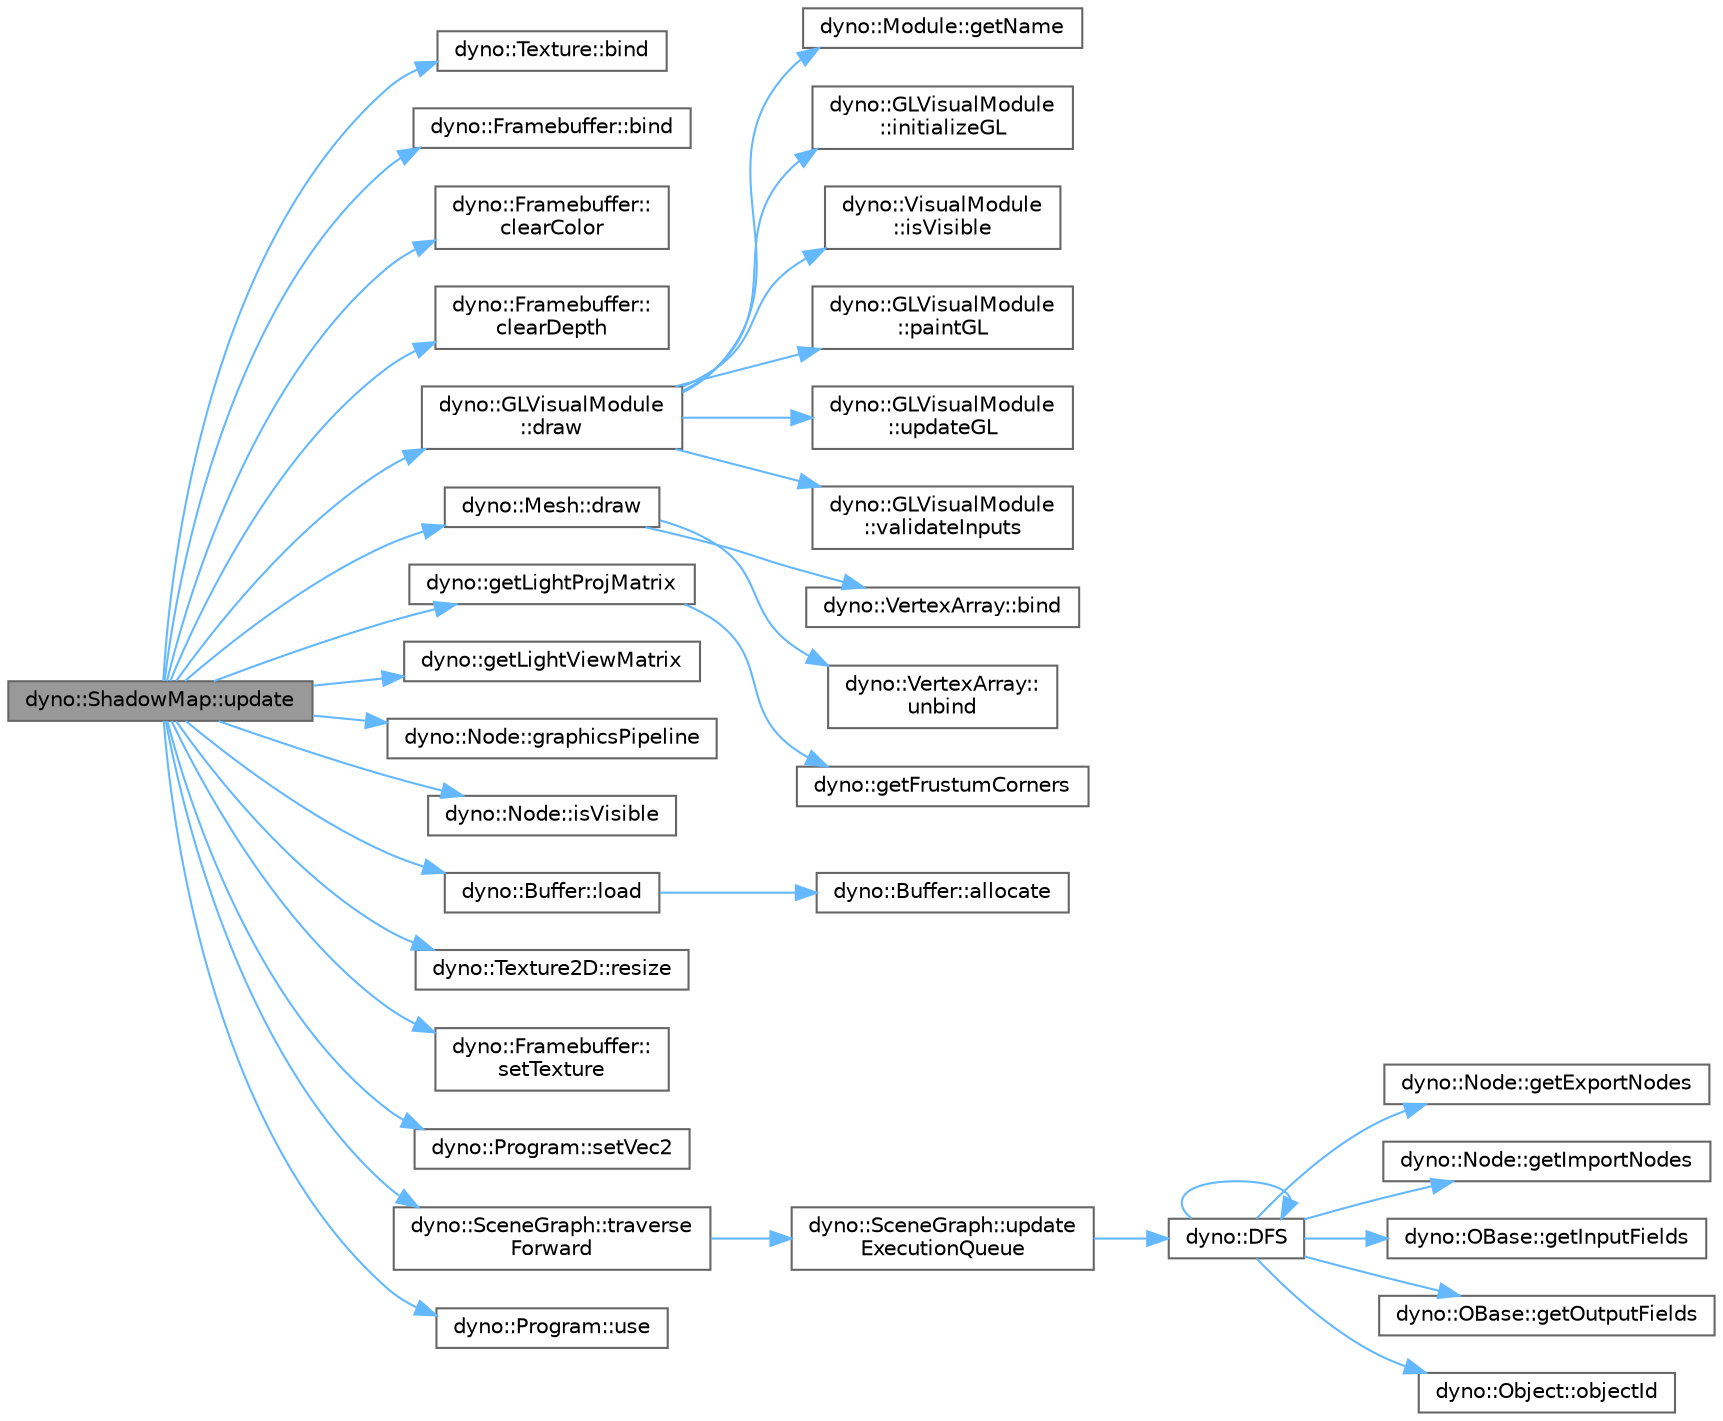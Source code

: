 digraph "dyno::ShadowMap::update"
{
 // LATEX_PDF_SIZE
  bgcolor="transparent";
  edge [fontname=Helvetica,fontsize=10,labelfontname=Helvetica,labelfontsize=10];
  node [fontname=Helvetica,fontsize=10,shape=box,height=0.2,width=0.4];
  rankdir="LR";
  Node1 [id="Node000001",label="dyno::ShadowMap::update",height=0.2,width=0.4,color="gray40", fillcolor="grey60", style="filled", fontcolor="black",tooltip=" "];
  Node1 -> Node2 [id="edge1_Node000001_Node000002",color="steelblue1",style="solid",tooltip=" "];
  Node2 [id="Node000002",label="dyno::Texture::bind",height=0.2,width=0.4,color="grey40", fillcolor="white", style="filled",URL="$classdyno_1_1_texture.html#a9b5f43ad11e544c21b77d517cb43c955",tooltip=" "];
  Node1 -> Node3 [id="edge2_Node000001_Node000003",color="steelblue1",style="solid",tooltip=" "];
  Node3 [id="Node000003",label="dyno::Framebuffer::bind",height=0.2,width=0.4,color="grey40", fillcolor="white", style="filled",URL="$classdyno_1_1_framebuffer.html#a8a33e123f1b48f2184b34063340ed269",tooltip=" "];
  Node1 -> Node4 [id="edge3_Node000001_Node000004",color="steelblue1",style="solid",tooltip=" "];
  Node4 [id="Node000004",label="dyno::Framebuffer::\lclearColor",height=0.2,width=0.4,color="grey40", fillcolor="white", style="filled",URL="$classdyno_1_1_framebuffer.html#ac7a7e349cf648b69392bfe2a8e023c4e",tooltip=" "];
  Node1 -> Node5 [id="edge4_Node000001_Node000005",color="steelblue1",style="solid",tooltip=" "];
  Node5 [id="Node000005",label="dyno::Framebuffer::\lclearDepth",height=0.2,width=0.4,color="grey40", fillcolor="white", style="filled",URL="$classdyno_1_1_framebuffer.html#aded44c5822014dd5e9d006addb22ba85",tooltip=" "];
  Node1 -> Node6 [id="edge5_Node000001_Node000006",color="steelblue1",style="solid",tooltip=" "];
  Node6 [id="Node000006",label="dyno::GLVisualModule\l::draw",height=0.2,width=0.4,color="grey40", fillcolor="white", style="filled",URL="$classdyno_1_1_g_l_visual_module.html#a0ccf24fafc4f5ce446e489c592496a5a",tooltip=" "];
  Node6 -> Node7 [id="edge6_Node000006_Node000007",color="steelblue1",style="solid",tooltip=" "];
  Node7 [id="Node000007",label="dyno::Module::getName",height=0.2,width=0.4,color="grey40", fillcolor="white", style="filled",URL="$classdyno_1_1_module.html#a85ee7630d700f8c249b9e4447cd6f87a",tooltip=" "];
  Node6 -> Node8 [id="edge7_Node000006_Node000008",color="steelblue1",style="solid",tooltip=" "];
  Node8 [id="Node000008",label="dyno::GLVisualModule\l::initializeGL",height=0.2,width=0.4,color="grey40", fillcolor="white", style="filled",URL="$classdyno_1_1_g_l_visual_module.html#a022d3136f404847cd6da99931b501a4d",tooltip=" "];
  Node6 -> Node9 [id="edge8_Node000006_Node000009",color="steelblue1",style="solid",tooltip=" "];
  Node9 [id="Node000009",label="dyno::VisualModule\l::isVisible",height=0.2,width=0.4,color="grey40", fillcolor="white", style="filled",URL="$classdyno_1_1_visual_module.html#ae78e0a26ae08fa7107f523889602ce2f",tooltip=" "];
  Node6 -> Node10 [id="edge9_Node000006_Node000010",color="steelblue1",style="solid",tooltip=" "];
  Node10 [id="Node000010",label="dyno::GLVisualModule\l::paintGL",height=0.2,width=0.4,color="grey40", fillcolor="white", style="filled",URL="$classdyno_1_1_g_l_visual_module.html#a5d5cca6001bfbea657c5ede8f161ef1d",tooltip=" "];
  Node6 -> Node11 [id="edge10_Node000006_Node000011",color="steelblue1",style="solid",tooltip=" "];
  Node11 [id="Node000011",label="dyno::GLVisualModule\l::updateGL",height=0.2,width=0.4,color="grey40", fillcolor="white", style="filled",URL="$classdyno_1_1_g_l_visual_module.html#acee485c9a88efbb9354e4354c1f0e064",tooltip=" "];
  Node6 -> Node12 [id="edge11_Node000006_Node000012",color="steelblue1",style="solid",tooltip=" "];
  Node12 [id="Node000012",label="dyno::GLVisualModule\l::validateInputs",height=0.2,width=0.4,color="grey40", fillcolor="white", style="filled",URL="$classdyno_1_1_g_l_visual_module.html#a5586f9528a332eb44e336de5ca7778c6",tooltip=" "];
  Node1 -> Node13 [id="edge12_Node000001_Node000013",color="steelblue1",style="solid",tooltip=" "];
  Node13 [id="Node000013",label="dyno::Mesh::draw",height=0.2,width=0.4,color="grey40", fillcolor="white", style="filled",URL="$classdyno_1_1_mesh.html#a5633c7e812b54805edda47c970dac823",tooltip=" "];
  Node13 -> Node14 [id="edge13_Node000013_Node000014",color="steelblue1",style="solid",tooltip=" "];
  Node14 [id="Node000014",label="dyno::VertexArray::bind",height=0.2,width=0.4,color="grey40", fillcolor="white", style="filled",URL="$classdyno_1_1_vertex_array.html#a7bf87d6e04ba0fd394a1b7f652ef6f93",tooltip=" "];
  Node13 -> Node15 [id="edge14_Node000013_Node000015",color="steelblue1",style="solid",tooltip=" "];
  Node15 [id="Node000015",label="dyno::VertexArray::\lunbind",height=0.2,width=0.4,color="grey40", fillcolor="white", style="filled",URL="$classdyno_1_1_vertex_array.html#a1229a2c233851d00fd63518648418d14",tooltip=" "];
  Node1 -> Node16 [id="edge15_Node000001_Node000016",color="steelblue1",style="solid",tooltip=" "];
  Node16 [id="Node000016",label="dyno::getLightProjMatrix",height=0.2,width=0.4,color="grey40", fillcolor="white", style="filled",URL="$namespacedyno.html#a8cadb46e9c9cf09a2ae169a392e198c0",tooltip=" "];
  Node16 -> Node17 [id="edge16_Node000016_Node000017",color="steelblue1",style="solid",tooltip=" "];
  Node17 [id="Node000017",label="dyno::getFrustumCorners",height=0.2,width=0.4,color="grey40", fillcolor="white", style="filled",URL="$namespacedyno.html#a5eaf65d3313ec90142d9e1896887696c",tooltip=" "];
  Node1 -> Node18 [id="edge17_Node000001_Node000018",color="steelblue1",style="solid",tooltip=" "];
  Node18 [id="Node000018",label="dyno::getLightViewMatrix",height=0.2,width=0.4,color="grey40", fillcolor="white", style="filled",URL="$namespacedyno.html#a241fe867c3027f3777129627ac9d6868",tooltip=" "];
  Node1 -> Node19 [id="edge18_Node000001_Node000019",color="steelblue1",style="solid",tooltip=" "];
  Node19 [id="Node000019",label="dyno::Node::graphicsPipeline",height=0.2,width=0.4,color="grey40", fillcolor="white", style="filled",URL="$classdyno_1_1_node.html#a0a775162e9f479bc5b4252fc2afc1226",tooltip=" "];
  Node1 -> Node20 [id="edge19_Node000001_Node000020",color="steelblue1",style="solid",tooltip=" "];
  Node20 [id="Node000020",label="dyno::Node::isVisible",height=0.2,width=0.4,color="grey40", fillcolor="white", style="filled",URL="$classdyno_1_1_node.html#ad555a5521d52658b266ea6241a43d584",tooltip="Check the visibility of context."];
  Node1 -> Node21 [id="edge20_Node000001_Node000021",color="steelblue1",style="solid",tooltip=" "];
  Node21 [id="Node000021",label="dyno::Buffer::load",height=0.2,width=0.4,color="grey40", fillcolor="white", style="filled",URL="$classdyno_1_1_buffer.html#aaa691458ca8164ace810c992932672ea",tooltip=" "];
  Node21 -> Node22 [id="edge21_Node000021_Node000022",color="steelblue1",style="solid",tooltip=" "];
  Node22 [id="Node000022",label="dyno::Buffer::allocate",height=0.2,width=0.4,color="grey40", fillcolor="white", style="filled",URL="$classdyno_1_1_buffer.html#a80dbbb78e986d2c50c7e98c9b8d44094",tooltip=" "];
  Node1 -> Node23 [id="edge22_Node000001_Node000023",color="steelblue1",style="solid",tooltip=" "];
  Node23 [id="Node000023",label="dyno::Texture2D::resize",height=0.2,width=0.4,color="grey40", fillcolor="white", style="filled",URL="$classdyno_1_1_texture2_d.html#a4f581d15b30e3343c37c31aa39aa6b81",tooltip=" "];
  Node1 -> Node24 [id="edge23_Node000001_Node000024",color="steelblue1",style="solid",tooltip=" "];
  Node24 [id="Node000024",label="dyno::Framebuffer::\lsetTexture",height=0.2,width=0.4,color="grey40", fillcolor="white", style="filled",URL="$classdyno_1_1_framebuffer.html#a407cb23b107450a7b6a78e0720eb0138",tooltip=" "];
  Node1 -> Node25 [id="edge24_Node000001_Node000025",color="steelblue1",style="solid",tooltip=" "];
  Node25 [id="Node000025",label="dyno::Program::setVec2",height=0.2,width=0.4,color="grey40", fillcolor="white", style="filled",URL="$classdyno_1_1_program.html#a399167cb8b77673b698127df3c18cbb1",tooltip=" "];
  Node1 -> Node26 [id="edge25_Node000001_Node000026",color="steelblue1",style="solid",tooltip=" "];
  Node26 [id="Node000026",label="dyno::SceneGraph::traverse\lForward",height=0.2,width=0.4,color="grey40", fillcolor="white", style="filled",URL="$classdyno_1_1_scene_graph.html#a9b17477004903a64280ebd07cdeea356",tooltip="Breadth-first tree traversal."];
  Node26 -> Node27 [id="edge26_Node000026_Node000027",color="steelblue1",style="solid",tooltip=" "];
  Node27 [id="Node000027",label="dyno::SceneGraph::update\lExecutionQueue",height=0.2,width=0.4,color="grey40", fillcolor="white", style="filled",URL="$classdyno_1_1_scene_graph.html#a6b8432d4021b78626b2310004c57a30b",tooltip=" "];
  Node27 -> Node28 [id="edge27_Node000027_Node000028",color="steelblue1",style="solid",tooltip=" "];
  Node28 [id="Node000028",label="dyno::DFS",height=0.2,width=0.4,color="grey40", fillcolor="white", style="filled",URL="$namespacedyno.html#ab66005c94c46c3177cae0d9732ef91d2",tooltip=" "];
  Node28 -> Node28 [id="edge28_Node000028_Node000028",color="steelblue1",style="solid",tooltip=" "];
  Node28 -> Node29 [id="edge29_Node000028_Node000029",color="steelblue1",style="solid",tooltip=" "];
  Node29 [id="Node000029",label="dyno::Node::getExportNodes",height=0.2,width=0.4,color="grey40", fillcolor="white", style="filled",URL="$classdyno_1_1_node.html#ac916b8e66f57d13e7480c7d1459382c4",tooltip=" "];
  Node28 -> Node30 [id="edge30_Node000028_Node000030",color="steelblue1",style="solid",tooltip=" "];
  Node30 [id="Node000030",label="dyno::Node::getImportNodes",height=0.2,width=0.4,color="grey40", fillcolor="white", style="filled",URL="$classdyno_1_1_node.html#afdb83b6808ac89f1993062575d316e35",tooltip=" "];
  Node28 -> Node31 [id="edge31_Node000028_Node000031",color="steelblue1",style="solid",tooltip=" "];
  Node31 [id="Node000031",label="dyno::OBase::getInputFields",height=0.2,width=0.4,color="grey40", fillcolor="white", style="filled",URL="$classdyno_1_1_o_base.html#a67b5d4f1a17f5ccb3d196bc6515243a2",tooltip=" "];
  Node28 -> Node32 [id="edge32_Node000028_Node000032",color="steelblue1",style="solid",tooltip=" "];
  Node32 [id="Node000032",label="dyno::OBase::getOutputFields",height=0.2,width=0.4,color="grey40", fillcolor="white", style="filled",URL="$classdyno_1_1_o_base.html#a3e429b5c73bc7ae8ef707cd40ac3a2e5",tooltip=" "];
  Node28 -> Node33 [id="edge33_Node000028_Node000033",color="steelblue1",style="solid",tooltip=" "];
  Node33 [id="Node000033",label="dyno::Object::objectId",height=0.2,width=0.4,color="grey40", fillcolor="white", style="filled",URL="$classdyno_1_1_object.html#a5105729f9f9faf65100b999d076418c8",tooltip=" "];
  Node1 -> Node34 [id="edge34_Node000001_Node000034",color="steelblue1",style="solid",tooltip=" "];
  Node34 [id="Node000034",label="dyno::Program::use",height=0.2,width=0.4,color="grey40", fillcolor="white", style="filled",URL="$classdyno_1_1_program.html#ae8573883cde7419e9814c345e7ede2ca",tooltip=" "];
}
